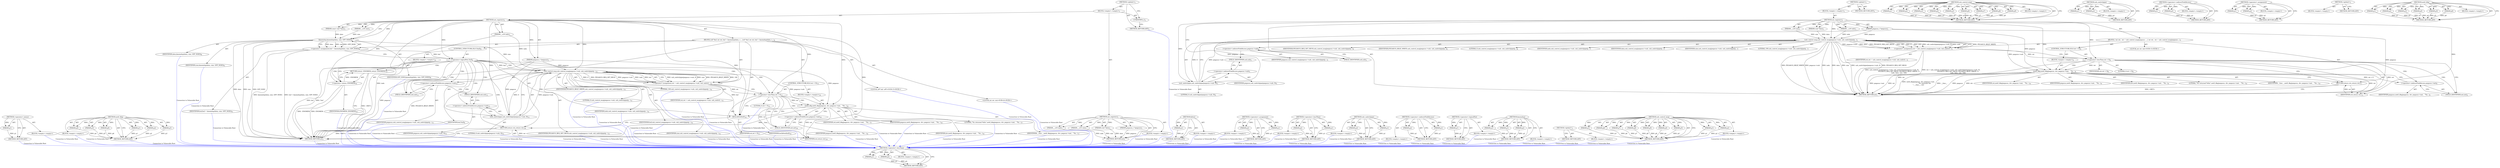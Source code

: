 digraph "usb_control_msg" {
vulnerable_101 [label=<(METHOD,&lt;operator&gt;.lessThan)>];
vulnerable_102 [label=<(PARAM,p1)>];
vulnerable_103 [label=<(PARAM,p2)>];
vulnerable_104 [label=<(BLOCK,&lt;empty&gt;,&lt;empty&gt;)>];
vulnerable_105 [label=<(METHOD_RETURN,ANY)>];
vulnerable_6 [label=<(METHOD,&lt;global&gt;)<SUB>1</SUB>>];
vulnerable_7 [label=<(BLOCK,&lt;empty&gt;,&lt;empty&gt;)<SUB>1</SUB>>];
vulnerable_8 [label=<(METHOD,set_registers)<SUB>1</SUB>>];
vulnerable_9 [label=<(PARAM,pegasus_t *pegasus)<SUB>1</SUB>>];
vulnerable_10 [label=<(PARAM,__u16 indx)<SUB>1</SUB>>];
vulnerable_11 [label=<(PARAM,__u16 size)<SUB>1</SUB>>];
vulnerable_12 [label=<(PARAM,void *data)<SUB>1</SUB>>];
vulnerable_13 [label=<(BLOCK,{
 	int ret;
 
 	ret = usb_control_msg(pegasus-...,{
 	int ret;
 
 	ret = usb_control_msg(pegasus-...)<SUB>2</SUB>>];
vulnerable_14 [label="<(LOCAL,int ret: int)<SUB>3</SUB>>"];
vulnerable_15 [label=<(&lt;operator&gt;.assignment,ret = usb_control_msg(pegasus-&gt;usb, usb_sndctrl...)<SUB>5</SUB>>];
vulnerable_16 [label=<(IDENTIFIER,ret,ret = usb_control_msg(pegasus-&gt;usb, usb_sndctrl...)<SUB>5</SUB>>];
vulnerable_17 [label=<(usb_control_msg,usb_control_msg(pegasus-&gt;usb, usb_sndctrlpipe(p...)<SUB>5</SUB>>];
vulnerable_18 [label=<(&lt;operator&gt;.indirectFieldAccess,pegasus-&gt;usb)<SUB>5</SUB>>];
vulnerable_19 [label=<(IDENTIFIER,pegasus,usb_control_msg(pegasus-&gt;usb, usb_sndctrlpipe(p...)<SUB>5</SUB>>];
vulnerable_20 [label=<(FIELD_IDENTIFIER,usb,usb)<SUB>5</SUB>>];
vulnerable_21 [label=<(usb_sndctrlpipe,usb_sndctrlpipe(pegasus-&gt;usb, 0))<SUB>5</SUB>>];
vulnerable_22 [label=<(&lt;operator&gt;.indirectFieldAccess,pegasus-&gt;usb)<SUB>5</SUB>>];
vulnerable_23 [label=<(IDENTIFIER,pegasus,usb_sndctrlpipe(pegasus-&gt;usb, 0))<SUB>5</SUB>>];
vulnerable_24 [label=<(FIELD_IDENTIFIER,usb,usb)<SUB>5</SUB>>];
vulnerable_25 [label=<(LITERAL,0,usb_sndctrlpipe(pegasus-&gt;usb, 0))<SUB>5</SUB>>];
vulnerable_26 [label=<(IDENTIFIER,PEGASUS_REQ_SET_REGS,usb_control_msg(pegasus-&gt;usb, usb_sndctrlpipe(p...)<SUB>6</SUB>>];
vulnerable_27 [label=<(IDENTIFIER,PEGASUS_REQT_WRITE,usb_control_msg(pegasus-&gt;usb, usb_sndctrlpipe(p...)<SUB>6</SUB>>];
vulnerable_28 [label=<(LITERAL,0,usb_control_msg(pegasus-&gt;usb, usb_sndctrlpipe(p...)<SUB>6</SUB>>];
vulnerable_29 [label=<(IDENTIFIER,indx,usb_control_msg(pegasus-&gt;usb, usb_sndctrlpipe(p...)<SUB>7</SUB>>];
vulnerable_30 [label=<(IDENTIFIER,data,usb_control_msg(pegasus-&gt;usb, usb_sndctrlpipe(p...)<SUB>7</SUB>>];
vulnerable_31 [label=<(IDENTIFIER,size,usb_control_msg(pegasus-&gt;usb, usb_sndctrlpipe(p...)<SUB>7</SUB>>];
vulnerable_32 [label=<(LITERAL,100,usb_control_msg(pegasus-&gt;usb, usb_sndctrlpipe(p...)<SUB>7</SUB>>];
vulnerable_33 [label=<(CONTROL_STRUCTURE,IF,if (ret &lt; 0))<SUB>8</SUB>>];
vulnerable_34 [label=<(&lt;operator&gt;.lessThan,ret &lt; 0)<SUB>8</SUB>>];
vulnerable_35 [label=<(IDENTIFIER,ret,ret &lt; 0)<SUB>8</SUB>>];
vulnerable_36 [label=<(LITERAL,0,ret &lt; 0)<SUB>8</SUB>>];
vulnerable_37 [label=<(BLOCK,&lt;empty&gt;,&lt;empty&gt;)<SUB>9</SUB>>];
vulnerable_38 [label=<(netif_dbg,netif_dbg(pegasus, drv, pegasus-&gt;net,
 			  &quot;%s...)<SUB>9</SUB>>];
vulnerable_39 [label=<(IDENTIFIER,pegasus,netif_dbg(pegasus, drv, pegasus-&gt;net,
 			  &quot;%s...)<SUB>9</SUB>>];
vulnerable_40 [label=<(IDENTIFIER,drv,netif_dbg(pegasus, drv, pegasus-&gt;net,
 			  &quot;%s...)<SUB>9</SUB>>];
vulnerable_41 [label=<(&lt;operator&gt;.indirectFieldAccess,pegasus-&gt;net)<SUB>9</SUB>>];
vulnerable_42 [label=<(IDENTIFIER,pegasus,netif_dbg(pegasus, drv, pegasus-&gt;net,
 			  &quot;%s...)<SUB>9</SUB>>];
vulnerable_43 [label=<(FIELD_IDENTIFIER,net,net)<SUB>9</SUB>>];
vulnerable_44 [label=<(LITERAL,&quot;%s returned %d\n&quot;,netif_dbg(pegasus, drv, pegasus-&gt;net,
 			  &quot;%s...)<SUB>10</SUB>>];
vulnerable_45 [label=<(IDENTIFIER,__func__,netif_dbg(pegasus, drv, pegasus-&gt;net,
 			  &quot;%s...)<SUB>10</SUB>>];
vulnerable_46 [label=<(IDENTIFIER,ret,netif_dbg(pegasus, drv, pegasus-&gt;net,
 			  &quot;%s...)<SUB>10</SUB>>];
vulnerable_47 [label=<(RETURN,return ret;,return ret;)<SUB>11</SUB>>];
vulnerable_48 [label=<(IDENTIFIER,ret,return ret;)<SUB>11</SUB>>];
vulnerable_49 [label=<(METHOD_RETURN,int)<SUB>1</SUB>>];
vulnerable_51 [label=<(METHOD_RETURN,ANY)<SUB>1</SUB>>];
vulnerable_79 [label=<(METHOD,usb_control_msg)>];
vulnerable_80 [label=<(PARAM,p1)>];
vulnerable_81 [label=<(PARAM,p2)>];
vulnerable_82 [label=<(PARAM,p3)>];
vulnerable_83 [label=<(PARAM,p4)>];
vulnerable_84 [label=<(PARAM,p5)>];
vulnerable_85 [label=<(PARAM,p6)>];
vulnerable_86 [label=<(PARAM,p7)>];
vulnerable_87 [label=<(PARAM,p8)>];
vulnerable_88 [label=<(PARAM,p9)>];
vulnerable_89 [label=<(BLOCK,&lt;empty&gt;,&lt;empty&gt;)>];
vulnerable_90 [label=<(METHOD_RETURN,ANY)>];
vulnerable_96 [label=<(METHOD,usb_sndctrlpipe)>];
vulnerable_97 [label=<(PARAM,p1)>];
vulnerable_98 [label=<(PARAM,p2)>];
vulnerable_99 [label=<(BLOCK,&lt;empty&gt;,&lt;empty&gt;)>];
vulnerable_100 [label=<(METHOD_RETURN,ANY)>];
vulnerable_91 [label=<(METHOD,&lt;operator&gt;.indirectFieldAccess)>];
vulnerable_92 [label=<(PARAM,p1)>];
vulnerable_93 [label=<(PARAM,p2)>];
vulnerable_94 [label=<(BLOCK,&lt;empty&gt;,&lt;empty&gt;)>];
vulnerable_95 [label=<(METHOD_RETURN,ANY)>];
vulnerable_74 [label=<(METHOD,&lt;operator&gt;.assignment)>];
vulnerable_75 [label=<(PARAM,p1)>];
vulnerable_76 [label=<(PARAM,p2)>];
vulnerable_77 [label=<(BLOCK,&lt;empty&gt;,&lt;empty&gt;)>];
vulnerable_78 [label=<(METHOD_RETURN,ANY)>];
vulnerable_68 [label=<(METHOD,&lt;global&gt;)<SUB>1</SUB>>];
vulnerable_69 [label=<(BLOCK,&lt;empty&gt;,&lt;empty&gt;)>];
vulnerable_70 [label=<(METHOD_RETURN,ANY)>];
vulnerable_106 [label=<(METHOD,netif_dbg)>];
vulnerable_107 [label=<(PARAM,p1)>];
vulnerable_108 [label=<(PARAM,p2)>];
vulnerable_109 [label=<(PARAM,p3)>];
vulnerable_110 [label=<(PARAM,p4)>];
vulnerable_111 [label=<(PARAM,p5)>];
vulnerable_112 [label=<(PARAM,p6)>];
vulnerable_113 [label=<(BLOCK,&lt;empty&gt;,&lt;empty&gt;)>];
vulnerable_114 [label=<(METHOD_RETURN,ANY)>];
fixed_116 [label=<(METHOD,&lt;operator&gt;.minus)>];
fixed_117 [label=<(PARAM,p1)>];
fixed_118 [label=<(BLOCK,&lt;empty&gt;,&lt;empty&gt;)>];
fixed_119 [label=<(METHOD_RETURN,ANY)>];
fixed_147 [label=<(METHOD,netif_dbg)>];
fixed_148 [label=<(PARAM,p1)>];
fixed_149 [label=<(PARAM,p2)>];
fixed_150 [label=<(PARAM,p3)>];
fixed_151 [label=<(PARAM,p4)>];
fixed_152 [label=<(PARAM,p5)>];
fixed_153 [label=<(PARAM,p6)>];
fixed_154 [label=<(BLOCK,&lt;empty&gt;,&lt;empty&gt;)>];
fixed_155 [label=<(METHOD_RETURN,ANY)>];
fixed_6 [label=<(METHOD,&lt;global&gt;)<SUB>1</SUB>>];
fixed_7 [label=<(BLOCK,&lt;empty&gt;,&lt;empty&gt;)<SUB>1</SUB>>];
fixed_8 [label=<(METHOD,set_registers)<SUB>1</SUB>>];
fixed_9 [label=<(PARAM,pegasus_t *pegasus)<SUB>1</SUB>>];
fixed_10 [label=<(PARAM,__u16 indx)<SUB>1</SUB>>];
fixed_11 [label=<(PARAM,__u16 size)<SUB>1</SUB>>];
fixed_12 [label=<(PARAM,void *data)<SUB>1</SUB>>];
fixed_13 [label=<(BLOCK,&lt;empty&gt;,&lt;empty&gt;)>];
fixed_14 [label=<(METHOD_RETURN,int)<SUB>1</SUB>>];
fixed_16 [label=<(UNKNOWN,),))<SUB>1</SUB>>];
fixed_17 [label=<(METHOD,set_registers)<SUB>2</SUB>>];
fixed_18 [label=<(PARAM,pegasus_t *pegasus)<SUB>2</SUB>>];
fixed_19 [label=<(PARAM,__u16 indx)<SUB>2</SUB>>];
fixed_20 [label=<(PARAM,__u16 size)<SUB>2</SUB>>];
fixed_21 [label=<(PARAM,const void *data)<SUB>3</SUB>>];
fixed_22 [label=<(BLOCK,{
	u8 *buf;
 	int ret;
 
	buf = kmemdup(data, s...,{
	u8 *buf;
 	int ret;
 
	buf = kmemdup(data, s...)<SUB>4</SUB>>];
fixed_23 [label="<(LOCAL,u8* buf: u8*)<SUB>5</SUB>>"];
fixed_24 [label="<(LOCAL,int ret: int)<SUB>6</SUB>>"];
fixed_25 [label=<(&lt;operator&gt;.assignment,buf = kmemdup(data, size, GFP_NOIO))<SUB>8</SUB>>];
fixed_26 [label=<(IDENTIFIER,buf,buf = kmemdup(data, size, GFP_NOIO))<SUB>8</SUB>>];
fixed_27 [label=<(kmemdup,kmemdup(data, size, GFP_NOIO))<SUB>8</SUB>>];
fixed_28 [label=<(IDENTIFIER,data,kmemdup(data, size, GFP_NOIO))<SUB>8</SUB>>];
fixed_29 [label=<(IDENTIFIER,size,kmemdup(data, size, GFP_NOIO))<SUB>8</SUB>>];
fixed_30 [label=<(IDENTIFIER,GFP_NOIO,kmemdup(data, size, GFP_NOIO))<SUB>8</SUB>>];
fixed_31 [label=<(CONTROL_STRUCTURE,IF,if (!buf))<SUB>9</SUB>>];
fixed_32 [label=<(&lt;operator&gt;.logicalNot,!buf)<SUB>9</SUB>>];
fixed_33 [label=<(IDENTIFIER,buf,!buf)<SUB>9</SUB>>];
fixed_34 [label=<(BLOCK,&lt;empty&gt;,&lt;empty&gt;)<SUB>10</SUB>>];
fixed_35 [label=<(RETURN,return -ENOMEM;,return -ENOMEM;)<SUB>10</SUB>>];
fixed_36 [label=<(&lt;operator&gt;.minus,-ENOMEM)<SUB>10</SUB>>];
fixed_37 [label=<(IDENTIFIER,ENOMEM,-ENOMEM)<SUB>10</SUB>>];
fixed_38 [label=<(&lt;operator&gt;.assignment,ret = usb_control_msg(pegasus-&gt;usb, usb_sndctrl...)<SUB>12</SUB>>];
fixed_39 [label=<(IDENTIFIER,ret,ret = usb_control_msg(pegasus-&gt;usb, usb_sndctrl...)<SUB>12</SUB>>];
fixed_40 [label=<(usb_control_msg,usb_control_msg(pegasus-&gt;usb, usb_sndctrlpipe(p...)<SUB>12</SUB>>];
fixed_41 [label=<(&lt;operator&gt;.indirectFieldAccess,pegasus-&gt;usb)<SUB>12</SUB>>];
fixed_42 [label=<(IDENTIFIER,pegasus,usb_control_msg(pegasus-&gt;usb, usb_sndctrlpipe(p...)<SUB>12</SUB>>];
fixed_43 [label=<(FIELD_IDENTIFIER,usb,usb)<SUB>12</SUB>>];
fixed_44 [label=<(usb_sndctrlpipe,usb_sndctrlpipe(pegasus-&gt;usb, 0))<SUB>12</SUB>>];
fixed_45 [label=<(&lt;operator&gt;.indirectFieldAccess,pegasus-&gt;usb)<SUB>12</SUB>>];
fixed_46 [label=<(IDENTIFIER,pegasus,usb_sndctrlpipe(pegasus-&gt;usb, 0))<SUB>12</SUB>>];
fixed_47 [label=<(FIELD_IDENTIFIER,usb,usb)<SUB>12</SUB>>];
fixed_48 [label=<(LITERAL,0,usb_sndctrlpipe(pegasus-&gt;usb, 0))<SUB>12</SUB>>];
fixed_49 [label=<(IDENTIFIER,PEGASUS_REQ_SET_REGS,usb_control_msg(pegasus-&gt;usb, usb_sndctrlpipe(p...)<SUB>13</SUB>>];
fixed_50 [label=<(IDENTIFIER,PEGASUS_REQT_WRITE,usb_control_msg(pegasus-&gt;usb, usb_sndctrlpipe(p...)<SUB>13</SUB>>];
fixed_51 [label=<(LITERAL,0,usb_control_msg(pegasus-&gt;usb, usb_sndctrlpipe(p...)<SUB>13</SUB>>];
fixed_52 [label=<(IDENTIFIER,indx,usb_control_msg(pegasus-&gt;usb, usb_sndctrlpipe(p...)<SUB>14</SUB>>];
fixed_53 [label=<(IDENTIFIER,buf,usb_control_msg(pegasus-&gt;usb, usb_sndctrlpipe(p...)<SUB>14</SUB>>];
fixed_54 [label=<(IDENTIFIER,size,usb_control_msg(pegasus-&gt;usb, usb_sndctrlpipe(p...)<SUB>14</SUB>>];
fixed_55 [label=<(LITERAL,100,usb_control_msg(pegasus-&gt;usb, usb_sndctrlpipe(p...)<SUB>14</SUB>>];
fixed_56 [label=<(CONTROL_STRUCTURE,IF,if (ret &lt; 0))<SUB>15</SUB>>];
fixed_57 [label=<(&lt;operator&gt;.lessThan,ret &lt; 0)<SUB>15</SUB>>];
fixed_58 [label=<(IDENTIFIER,ret,ret &lt; 0)<SUB>15</SUB>>];
fixed_59 [label=<(LITERAL,0,ret &lt; 0)<SUB>15</SUB>>];
fixed_60 [label=<(BLOCK,&lt;empty&gt;,&lt;empty&gt;)<SUB>16</SUB>>];
fixed_61 [label=<(netif_dbg,netif_dbg(pegasus, drv, pegasus-&gt;net,
 			  &quot;%s...)<SUB>16</SUB>>];
fixed_62 [label=<(IDENTIFIER,pegasus,netif_dbg(pegasus, drv, pegasus-&gt;net,
 			  &quot;%s...)<SUB>16</SUB>>];
fixed_63 [label=<(IDENTIFIER,drv,netif_dbg(pegasus, drv, pegasus-&gt;net,
 			  &quot;%s...)<SUB>16</SUB>>];
fixed_64 [label=<(&lt;operator&gt;.indirectFieldAccess,pegasus-&gt;net)<SUB>16</SUB>>];
fixed_65 [label=<(IDENTIFIER,pegasus,netif_dbg(pegasus, drv, pegasus-&gt;net,
 			  &quot;%s...)<SUB>16</SUB>>];
fixed_66 [label=<(FIELD_IDENTIFIER,net,net)<SUB>16</SUB>>];
fixed_67 [label=<(LITERAL,&quot;%s returned %d\n&quot;,netif_dbg(pegasus, drv, pegasus-&gt;net,
 			  &quot;%s...)<SUB>17</SUB>>];
fixed_68 [label=<(IDENTIFIER,__func__,netif_dbg(pegasus, drv, pegasus-&gt;net,
 			  &quot;%s...)<SUB>17</SUB>>];
fixed_69 [label=<(IDENTIFIER,ret,netif_dbg(pegasus, drv, pegasus-&gt;net,
 			  &quot;%s...)<SUB>17</SUB>>];
fixed_70 [label=<(kfree,kfree(buf))<SUB>18</SUB>>];
fixed_71 [label=<(IDENTIFIER,buf,kfree(buf))<SUB>18</SUB>>];
fixed_72 [label=<(RETURN,return ret;,return ret;)<SUB>19</SUB>>];
fixed_73 [label=<(IDENTIFIER,ret,return ret;)<SUB>19</SUB>>];
fixed_74 [label=<(METHOD_RETURN,int)<SUB>2</SUB>>];
fixed_76 [label=<(METHOD_RETURN,ANY)<SUB>1</SUB>>];
fixed_156 [label=<(METHOD,kfree)>];
fixed_157 [label=<(PARAM,p1)>];
fixed_158 [label=<(BLOCK,&lt;empty&gt;,&lt;empty&gt;)>];
fixed_159 [label=<(METHOD_RETURN,ANY)>];
fixed_101 [label=<(METHOD,&lt;operator&gt;.assignment)>];
fixed_102 [label=<(PARAM,p1)>];
fixed_103 [label=<(PARAM,p2)>];
fixed_104 [label=<(BLOCK,&lt;empty&gt;,&lt;empty&gt;)>];
fixed_105 [label=<(METHOD_RETURN,ANY)>];
fixed_142 [label=<(METHOD,&lt;operator&gt;.lessThan)>];
fixed_143 [label=<(PARAM,p1)>];
fixed_144 [label=<(PARAM,p2)>];
fixed_145 [label=<(BLOCK,&lt;empty&gt;,&lt;empty&gt;)>];
fixed_146 [label=<(METHOD_RETURN,ANY)>];
fixed_137 [label=<(METHOD,usb_sndctrlpipe)>];
fixed_138 [label=<(PARAM,p1)>];
fixed_139 [label=<(PARAM,p2)>];
fixed_140 [label=<(BLOCK,&lt;empty&gt;,&lt;empty&gt;)>];
fixed_141 [label=<(METHOD_RETURN,ANY)>];
fixed_132 [label=<(METHOD,&lt;operator&gt;.indirectFieldAccess)>];
fixed_133 [label=<(PARAM,p1)>];
fixed_134 [label=<(PARAM,p2)>];
fixed_135 [label=<(BLOCK,&lt;empty&gt;,&lt;empty&gt;)>];
fixed_136 [label=<(METHOD_RETURN,ANY)>];
fixed_112 [label=<(METHOD,&lt;operator&gt;.logicalNot)>];
fixed_113 [label=<(PARAM,p1)>];
fixed_114 [label=<(BLOCK,&lt;empty&gt;,&lt;empty&gt;)>];
fixed_115 [label=<(METHOD_RETURN,ANY)>];
fixed_106 [label=<(METHOD,kmemdup)>];
fixed_107 [label=<(PARAM,p1)>];
fixed_108 [label=<(PARAM,p2)>];
fixed_109 [label=<(PARAM,p3)>];
fixed_110 [label=<(BLOCK,&lt;empty&gt;,&lt;empty&gt;)>];
fixed_111 [label=<(METHOD_RETURN,ANY)>];
fixed_95 [label=<(METHOD,&lt;global&gt;)<SUB>1</SUB>>];
fixed_96 [label=<(BLOCK,&lt;empty&gt;,&lt;empty&gt;)>];
fixed_97 [label=<(METHOD_RETURN,ANY)>];
fixed_120 [label=<(METHOD,usb_control_msg)>];
fixed_121 [label=<(PARAM,p1)>];
fixed_122 [label=<(PARAM,p2)>];
fixed_123 [label=<(PARAM,p3)>];
fixed_124 [label=<(PARAM,p4)>];
fixed_125 [label=<(PARAM,p5)>];
fixed_126 [label=<(PARAM,p6)>];
fixed_127 [label=<(PARAM,p7)>];
fixed_128 [label=<(PARAM,p8)>];
fixed_129 [label=<(PARAM,p9)>];
fixed_130 [label=<(BLOCK,&lt;empty&gt;,&lt;empty&gt;)>];
fixed_131 [label=<(METHOD_RETURN,ANY)>];
vulnerable_101 -> vulnerable_102  [key=0, label="AST: "];
vulnerable_101 -> vulnerable_102  [key=1, label="DDG: "];
vulnerable_101 -> vulnerable_104  [key=0, label="AST: "];
vulnerable_101 -> vulnerable_103  [key=0, label="AST: "];
vulnerable_101 -> vulnerable_103  [key=1, label="DDG: "];
vulnerable_101 -> vulnerable_105  [key=0, label="AST: "];
vulnerable_101 -> vulnerable_105  [key=1, label="CFG: "];
vulnerable_102 -> vulnerable_105  [key=0, label="DDG: p1"];
vulnerable_103 -> vulnerable_105  [key=0, label="DDG: p2"];
vulnerable_6 -> vulnerable_7  [key=0, label="AST: "];
vulnerable_6 -> vulnerable_51  [key=0, label="AST: "];
vulnerable_6 -> vulnerable_51  [key=1, label="CFG: "];
vulnerable_7 -> vulnerable_8  [key=0, label="AST: "];
vulnerable_8 -> vulnerable_9  [key=0, label="AST: "];
vulnerable_8 -> vulnerable_9  [key=1, label="DDG: "];
vulnerable_8 -> vulnerable_10  [key=0, label="AST: "];
vulnerable_8 -> vulnerable_10  [key=1, label="DDG: "];
vulnerable_8 -> vulnerable_11  [key=0, label="AST: "];
vulnerable_8 -> vulnerable_11  [key=1, label="DDG: "];
vulnerable_8 -> vulnerable_12  [key=0, label="AST: "];
vulnerable_8 -> vulnerable_12  [key=1, label="DDG: "];
vulnerable_8 -> vulnerable_13  [key=0, label="AST: "];
vulnerable_8 -> vulnerable_49  [key=0, label="AST: "];
vulnerable_8 -> vulnerable_20  [key=0, label="CFG: "];
vulnerable_8 -> vulnerable_48  [key=0, label="DDG: "];
vulnerable_8 -> vulnerable_17  [key=0, label="DDG: "];
vulnerable_8 -> vulnerable_34  [key=0, label="DDG: "];
vulnerable_8 -> vulnerable_21  [key=0, label="DDG: "];
vulnerable_8 -> vulnerable_38  [key=0, label="DDG: "];
vulnerable_9 -> vulnerable_49  [key=0, label="DDG: pegasus"];
vulnerable_9 -> vulnerable_17  [key=0, label="DDG: pegasus"];
vulnerable_9 -> vulnerable_21  [key=0, label="DDG: pegasus"];
vulnerable_9 -> vulnerable_38  [key=0, label="DDG: pegasus"];
vulnerable_10 -> vulnerable_17  [key=0, label="DDG: indx"];
vulnerable_11 -> vulnerable_17  [key=0, label="DDG: size"];
vulnerable_12 -> vulnerable_17  [key=0, label="DDG: data"];
vulnerable_13 -> vulnerable_14  [key=0, label="AST: "];
vulnerable_13 -> vulnerable_15  [key=0, label="AST: "];
vulnerable_13 -> vulnerable_33  [key=0, label="AST: "];
vulnerable_13 -> vulnerable_47  [key=0, label="AST: "];
vulnerable_15 -> vulnerable_16  [key=0, label="AST: "];
vulnerable_15 -> vulnerable_17  [key=0, label="AST: "];
vulnerable_15 -> vulnerable_34  [key=0, label="CFG: "];
vulnerable_15 -> vulnerable_34  [key=1, label="DDG: ret"];
vulnerable_15 -> vulnerable_49  [key=0, label="DDG: usb_control_msg(pegasus-&gt;usb, usb_sndctrlpipe(pegasus-&gt;usb, 0),
 			      PEGASUS_REQ_SET_REGS, PEGASUS_REQT_WRITE, 0,
			      indx, data, size, 100)"];
vulnerable_15 -> vulnerable_49  [key=1, label="DDG: ret = usb_control_msg(pegasus-&gt;usb, usb_sndctrlpipe(pegasus-&gt;usb, 0),
 			      PEGASUS_REQ_SET_REGS, PEGASUS_REQT_WRITE, 0,
			      indx, data, size, 100)"];
vulnerable_17 -> vulnerable_18  [key=0, label="AST: "];
vulnerable_17 -> vulnerable_21  [key=0, label="AST: "];
vulnerable_17 -> vulnerable_26  [key=0, label="AST: "];
vulnerable_17 -> vulnerable_27  [key=0, label="AST: "];
vulnerable_17 -> vulnerable_28  [key=0, label="AST: "];
vulnerable_17 -> vulnerable_29  [key=0, label="AST: "];
vulnerable_17 -> vulnerable_30  [key=0, label="AST: "];
vulnerable_17 -> vulnerable_31  [key=0, label="AST: "];
vulnerable_17 -> vulnerable_32  [key=0, label="AST: "];
vulnerable_17 -> vulnerable_15  [key=0, label="CFG: "];
vulnerable_17 -> vulnerable_15  [key=1, label="DDG: PEGASUS_REQT_WRITE"];
vulnerable_17 -> vulnerable_15  [key=2, label="DDG: pegasus-&gt;usb"];
vulnerable_17 -> vulnerable_15  [key=3, label="DDG: data"];
vulnerable_17 -> vulnerable_15  [key=4, label="DDG: PEGASUS_REQ_SET_REGS"];
vulnerable_17 -> vulnerable_15  [key=5, label="DDG: 100"];
vulnerable_17 -> vulnerable_15  [key=6, label="DDG: 0"];
vulnerable_17 -> vulnerable_15  [key=7, label="DDG: size"];
vulnerable_17 -> vulnerable_15  [key=8, label="DDG: usb_sndctrlpipe(pegasus-&gt;usb, 0)"];
vulnerable_17 -> vulnerable_15  [key=9, label="DDG: indx"];
vulnerable_17 -> vulnerable_49  [key=0, label="DDG: pegasus-&gt;usb"];
vulnerable_17 -> vulnerable_49  [key=1, label="DDG: usb_sndctrlpipe(pegasus-&gt;usb, 0)"];
vulnerable_17 -> vulnerable_49  [key=2, label="DDG: PEGASUS_REQ_SET_REGS"];
vulnerable_17 -> vulnerable_49  [key=3, label="DDG: indx"];
vulnerable_17 -> vulnerable_49  [key=4, label="DDG: data"];
vulnerable_17 -> vulnerable_49  [key=5, label="DDG: size"];
vulnerable_17 -> vulnerable_49  [key=6, label="DDG: PEGASUS_REQT_WRITE"];
vulnerable_17 -> vulnerable_38  [key=0, label="DDG: pegasus-&gt;usb"];
vulnerable_18 -> vulnerable_19  [key=0, label="AST: "];
vulnerable_18 -> vulnerable_20  [key=0, label="AST: "];
vulnerable_18 -> vulnerable_24  [key=0, label="CFG: "];
vulnerable_20 -> vulnerable_18  [key=0, label="CFG: "];
vulnerable_21 -> vulnerable_22  [key=0, label="AST: "];
vulnerable_21 -> vulnerable_25  [key=0, label="AST: "];
vulnerable_21 -> vulnerable_17  [key=0, label="CFG: "];
vulnerable_21 -> vulnerable_17  [key=1, label="DDG: pegasus-&gt;usb"];
vulnerable_21 -> vulnerable_17  [key=2, label="DDG: 0"];
vulnerable_22 -> vulnerable_23  [key=0, label="AST: "];
vulnerable_22 -> vulnerable_24  [key=0, label="AST: "];
vulnerable_22 -> vulnerable_21  [key=0, label="CFG: "];
vulnerable_24 -> vulnerable_22  [key=0, label="CFG: "];
vulnerable_33 -> vulnerable_34  [key=0, label="AST: "];
vulnerable_33 -> vulnerable_37  [key=0, label="AST: "];
vulnerable_34 -> vulnerable_35  [key=0, label="AST: "];
vulnerable_34 -> vulnerable_36  [key=0, label="AST: "];
vulnerable_34 -> vulnerable_43  [key=0, label="CFG: "];
vulnerable_34 -> vulnerable_43  [key=1, label="CDG: "];
vulnerable_34 -> vulnerable_47  [key=0, label="CFG: "];
vulnerable_34 -> vulnerable_49  [key=0, label="DDG: ret"];
vulnerable_34 -> vulnerable_49  [key=1, label="DDG: ret &lt; 0"];
vulnerable_34 -> vulnerable_48  [key=0, label="DDG: ret"];
vulnerable_34 -> vulnerable_38  [key=0, label="DDG: ret"];
vulnerable_34 -> vulnerable_38  [key=1, label="CDG: "];
vulnerable_34 -> vulnerable_41  [key=0, label="CDG: "];
vulnerable_37 -> vulnerable_38  [key=0, label="AST: "];
vulnerable_38 -> vulnerable_39  [key=0, label="AST: "];
vulnerable_38 -> vulnerable_40  [key=0, label="AST: "];
vulnerable_38 -> vulnerable_41  [key=0, label="AST: "];
vulnerable_38 -> vulnerable_44  [key=0, label="AST: "];
vulnerable_38 -> vulnerable_45  [key=0, label="AST: "];
vulnerable_38 -> vulnerable_46  [key=0, label="AST: "];
vulnerable_38 -> vulnerable_47  [key=0, label="CFG: "];
vulnerable_38 -> vulnerable_49  [key=0, label="DDG: pegasus"];
vulnerable_38 -> vulnerable_49  [key=1, label="DDG: drv"];
vulnerable_38 -> vulnerable_49  [key=2, label="DDG: pegasus-&gt;net"];
vulnerable_38 -> vulnerable_49  [key=3, label="DDG: ret"];
vulnerable_38 -> vulnerable_49  [key=4, label="DDG: netif_dbg(pegasus, drv, pegasus-&gt;net,
 			  &quot;%s returned %d\n&quot;, __func__, ret)"];
vulnerable_38 -> vulnerable_49  [key=5, label="DDG: __func__"];
vulnerable_38 -> vulnerable_48  [key=0, label="DDG: ret"];
vulnerable_41 -> vulnerable_42  [key=0, label="AST: "];
vulnerable_41 -> vulnerable_43  [key=0, label="AST: "];
vulnerable_41 -> vulnerable_38  [key=0, label="CFG: "];
vulnerable_43 -> vulnerable_41  [key=0, label="CFG: "];
vulnerable_47 -> vulnerable_48  [key=0, label="AST: "];
vulnerable_47 -> vulnerable_49  [key=0, label="CFG: "];
vulnerable_47 -> vulnerable_49  [key=1, label="DDG: &lt;RET&gt;"];
vulnerable_48 -> vulnerable_47  [key=0, label="DDG: ret"];
vulnerable_79 -> vulnerable_80  [key=0, label="AST: "];
vulnerable_79 -> vulnerable_80  [key=1, label="DDG: "];
vulnerable_79 -> vulnerable_89  [key=0, label="AST: "];
vulnerable_79 -> vulnerable_81  [key=0, label="AST: "];
vulnerable_79 -> vulnerable_81  [key=1, label="DDG: "];
vulnerable_79 -> vulnerable_90  [key=0, label="AST: "];
vulnerable_79 -> vulnerable_90  [key=1, label="CFG: "];
vulnerable_79 -> vulnerable_82  [key=0, label="AST: "];
vulnerable_79 -> vulnerable_82  [key=1, label="DDG: "];
vulnerable_79 -> vulnerable_83  [key=0, label="AST: "];
vulnerable_79 -> vulnerable_83  [key=1, label="DDG: "];
vulnerable_79 -> vulnerable_84  [key=0, label="AST: "];
vulnerable_79 -> vulnerable_84  [key=1, label="DDG: "];
vulnerable_79 -> vulnerable_85  [key=0, label="AST: "];
vulnerable_79 -> vulnerable_85  [key=1, label="DDG: "];
vulnerable_79 -> vulnerable_86  [key=0, label="AST: "];
vulnerable_79 -> vulnerable_86  [key=1, label="DDG: "];
vulnerable_79 -> vulnerable_87  [key=0, label="AST: "];
vulnerable_79 -> vulnerable_87  [key=1, label="DDG: "];
vulnerable_79 -> vulnerable_88  [key=0, label="AST: "];
vulnerable_79 -> vulnerable_88  [key=1, label="DDG: "];
vulnerable_80 -> vulnerable_90  [key=0, label="DDG: p1"];
vulnerable_81 -> vulnerable_90  [key=0, label="DDG: p2"];
vulnerable_82 -> vulnerable_90  [key=0, label="DDG: p3"];
vulnerable_83 -> vulnerable_90  [key=0, label="DDG: p4"];
vulnerable_84 -> vulnerable_90  [key=0, label="DDG: p5"];
vulnerable_85 -> vulnerable_90  [key=0, label="DDG: p6"];
vulnerable_86 -> vulnerable_90  [key=0, label="DDG: p7"];
vulnerable_87 -> vulnerable_90  [key=0, label="DDG: p8"];
vulnerable_88 -> vulnerable_90  [key=0, label="DDG: p9"];
vulnerable_96 -> vulnerable_97  [key=0, label="AST: "];
vulnerable_96 -> vulnerable_97  [key=1, label="DDG: "];
vulnerable_96 -> vulnerable_99  [key=0, label="AST: "];
vulnerable_96 -> vulnerable_98  [key=0, label="AST: "];
vulnerable_96 -> vulnerable_98  [key=1, label="DDG: "];
vulnerable_96 -> vulnerable_100  [key=0, label="AST: "];
vulnerable_96 -> vulnerable_100  [key=1, label="CFG: "];
vulnerable_97 -> vulnerable_100  [key=0, label="DDG: p1"];
vulnerable_98 -> vulnerable_100  [key=0, label="DDG: p2"];
vulnerable_91 -> vulnerable_92  [key=0, label="AST: "];
vulnerable_91 -> vulnerable_92  [key=1, label="DDG: "];
vulnerable_91 -> vulnerable_94  [key=0, label="AST: "];
vulnerable_91 -> vulnerable_93  [key=0, label="AST: "];
vulnerable_91 -> vulnerable_93  [key=1, label="DDG: "];
vulnerable_91 -> vulnerable_95  [key=0, label="AST: "];
vulnerable_91 -> vulnerable_95  [key=1, label="CFG: "];
vulnerable_92 -> vulnerable_95  [key=0, label="DDG: p1"];
vulnerable_93 -> vulnerable_95  [key=0, label="DDG: p2"];
vulnerable_74 -> vulnerable_75  [key=0, label="AST: "];
vulnerable_74 -> vulnerable_75  [key=1, label="DDG: "];
vulnerable_74 -> vulnerable_77  [key=0, label="AST: "];
vulnerable_74 -> vulnerable_76  [key=0, label="AST: "];
vulnerable_74 -> vulnerable_76  [key=1, label="DDG: "];
vulnerable_74 -> vulnerable_78  [key=0, label="AST: "];
vulnerable_74 -> vulnerable_78  [key=1, label="CFG: "];
vulnerable_75 -> vulnerable_78  [key=0, label="DDG: p1"];
vulnerable_76 -> vulnerable_78  [key=0, label="DDG: p2"];
vulnerable_68 -> vulnerable_69  [key=0, label="AST: "];
vulnerable_68 -> vulnerable_70  [key=0, label="AST: "];
vulnerable_68 -> vulnerable_70  [key=1, label="CFG: "];
vulnerable_106 -> vulnerable_107  [key=0, label="AST: "];
vulnerable_106 -> vulnerable_107  [key=1, label="DDG: "];
vulnerable_106 -> vulnerable_113  [key=0, label="AST: "];
vulnerable_106 -> vulnerable_108  [key=0, label="AST: "];
vulnerable_106 -> vulnerable_108  [key=1, label="DDG: "];
vulnerable_106 -> vulnerable_114  [key=0, label="AST: "];
vulnerable_106 -> vulnerable_114  [key=1, label="CFG: "];
vulnerable_106 -> vulnerable_109  [key=0, label="AST: "];
vulnerable_106 -> vulnerable_109  [key=1, label="DDG: "];
vulnerable_106 -> vulnerable_110  [key=0, label="AST: "];
vulnerable_106 -> vulnerable_110  [key=1, label="DDG: "];
vulnerable_106 -> vulnerable_111  [key=0, label="AST: "];
vulnerable_106 -> vulnerable_111  [key=1, label="DDG: "];
vulnerable_106 -> vulnerable_112  [key=0, label="AST: "];
vulnerable_106 -> vulnerable_112  [key=1, label="DDG: "];
vulnerable_107 -> vulnerable_114  [key=0, label="DDG: p1"];
vulnerable_108 -> vulnerable_114  [key=0, label="DDG: p2"];
vulnerable_109 -> vulnerable_114  [key=0, label="DDG: p3"];
vulnerable_110 -> vulnerable_114  [key=0, label="DDG: p4"];
vulnerable_111 -> vulnerable_114  [key=0, label="DDG: p5"];
vulnerable_112 -> vulnerable_114  [key=0, label="DDG: p6"];
fixed_116 -> fixed_117  [key=0, label="AST: "];
fixed_116 -> fixed_117  [key=1, label="DDG: "];
fixed_116 -> fixed_118  [key=0, label="AST: "];
fixed_116 -> fixed_119  [key=0, label="AST: "];
fixed_116 -> fixed_119  [key=1, label="CFG: "];
fixed_117 -> fixed_119  [key=0, label="DDG: p1"];
fixed_118 -> vulnerable_101  [color=blue, key=0, label="Connection to Vulnerable Root", penwidth="2.0", style=dashed];
fixed_119 -> vulnerable_101  [color=blue, key=0, label="Connection to Vulnerable Root", penwidth="2.0", style=dashed];
fixed_147 -> fixed_148  [key=0, label="AST: "];
fixed_147 -> fixed_148  [key=1, label="DDG: "];
fixed_147 -> fixed_154  [key=0, label="AST: "];
fixed_147 -> fixed_149  [key=0, label="AST: "];
fixed_147 -> fixed_149  [key=1, label="DDG: "];
fixed_147 -> fixed_155  [key=0, label="AST: "];
fixed_147 -> fixed_155  [key=1, label="CFG: "];
fixed_147 -> fixed_150  [key=0, label="AST: "];
fixed_147 -> fixed_150  [key=1, label="DDG: "];
fixed_147 -> fixed_151  [key=0, label="AST: "];
fixed_147 -> fixed_151  [key=1, label="DDG: "];
fixed_147 -> fixed_152  [key=0, label="AST: "];
fixed_147 -> fixed_152  [key=1, label="DDG: "];
fixed_147 -> fixed_153  [key=0, label="AST: "];
fixed_147 -> fixed_153  [key=1, label="DDG: "];
fixed_148 -> fixed_155  [key=0, label="DDG: p1"];
fixed_149 -> fixed_155  [key=0, label="DDG: p2"];
fixed_150 -> fixed_155  [key=0, label="DDG: p3"];
fixed_151 -> fixed_155  [key=0, label="DDG: p4"];
fixed_152 -> fixed_155  [key=0, label="DDG: p5"];
fixed_153 -> fixed_155  [key=0, label="DDG: p6"];
fixed_154 -> vulnerable_101  [color=blue, key=0, label="Connection to Vulnerable Root", penwidth="2.0", style=dashed];
fixed_155 -> vulnerable_101  [color=blue, key=0, label="Connection to Vulnerable Root", penwidth="2.0", style=dashed];
fixed_6 -> fixed_7  [key=0, label="AST: "];
fixed_6 -> fixed_76  [key=0, label="AST: "];
fixed_6 -> fixed_16  [key=0, label="CFG: "];
fixed_7 -> fixed_8  [key=0, label="AST: "];
fixed_7 -> fixed_16  [key=0, label="AST: "];
fixed_7 -> fixed_17  [key=0, label="AST: "];
fixed_8 -> fixed_9  [key=0, label="AST: "];
fixed_8 -> fixed_9  [key=1, label="DDG: "];
fixed_8 -> fixed_10  [key=0, label="AST: "];
fixed_8 -> fixed_10  [key=1, label="DDG: "];
fixed_8 -> fixed_11  [key=0, label="AST: "];
fixed_8 -> fixed_11  [key=1, label="DDG: "];
fixed_8 -> fixed_12  [key=0, label="AST: "];
fixed_8 -> fixed_12  [key=1, label="DDG: "];
fixed_8 -> fixed_13  [key=0, label="AST: "];
fixed_8 -> fixed_14  [key=0, label="AST: "];
fixed_8 -> fixed_14  [key=1, label="CFG: "];
fixed_9 -> fixed_14  [key=0, label="DDG: pegasus"];
fixed_10 -> fixed_14  [key=0, label="DDG: indx"];
fixed_11 -> fixed_14  [key=0, label="DDG: size"];
fixed_12 -> fixed_14  [key=0, label="DDG: data"];
fixed_13 -> vulnerable_101  [color=blue, key=0, label="Connection to Vulnerable Root", penwidth="2.0", style=dashed];
fixed_14 -> vulnerable_101  [color=blue, key=0, label="Connection to Vulnerable Root", penwidth="2.0", style=dashed];
fixed_16 -> fixed_76  [key=0, label="CFG: "];
fixed_17 -> fixed_18  [key=0, label="AST: "];
fixed_17 -> fixed_18  [key=1, label="DDG: "];
fixed_17 -> fixed_19  [key=0, label="AST: "];
fixed_17 -> fixed_19  [key=1, label="DDG: "];
fixed_17 -> fixed_20  [key=0, label="AST: "];
fixed_17 -> fixed_20  [key=1, label="DDG: "];
fixed_17 -> fixed_21  [key=0, label="AST: "];
fixed_17 -> fixed_21  [key=1, label="DDG: "];
fixed_17 -> fixed_22  [key=0, label="AST: "];
fixed_17 -> fixed_74  [key=0, label="AST: "];
fixed_17 -> fixed_27  [key=0, label="CFG: "];
fixed_17 -> fixed_27  [key=1, label="DDG: "];
fixed_17 -> fixed_70  [key=0, label="DDG: "];
fixed_17 -> fixed_73  [key=0, label="DDG: "];
fixed_17 -> fixed_32  [key=0, label="DDG: "];
fixed_17 -> fixed_40  [key=0, label="DDG: "];
fixed_17 -> fixed_57  [key=0, label="DDG: "];
fixed_17 -> fixed_44  [key=0, label="DDG: "];
fixed_17 -> fixed_61  [key=0, label="DDG: "];
fixed_17 -> fixed_36  [key=0, label="DDG: "];
fixed_18 -> fixed_74  [key=0, label="DDG: pegasus"];
fixed_18 -> fixed_40  [key=0, label="DDG: pegasus"];
fixed_18 -> fixed_44  [key=0, label="DDG: pegasus"];
fixed_18 -> fixed_61  [key=0, label="DDG: pegasus"];
fixed_19 -> fixed_74  [key=0, label="DDG: indx"];
fixed_19 -> fixed_40  [key=0, label="DDG: indx"];
fixed_20 -> fixed_27  [key=0, label="DDG: size"];
fixed_21 -> fixed_27  [key=0, label="DDG: data"];
fixed_22 -> fixed_23  [key=0, label="AST: "];
fixed_22 -> fixed_24  [key=0, label="AST: "];
fixed_22 -> fixed_25  [key=0, label="AST: "];
fixed_22 -> fixed_31  [key=0, label="AST: "];
fixed_22 -> fixed_38  [key=0, label="AST: "];
fixed_22 -> fixed_56  [key=0, label="AST: "];
fixed_22 -> fixed_70  [key=0, label="AST: "];
fixed_22 -> fixed_72  [key=0, label="AST: "];
fixed_23 -> vulnerable_101  [color=blue, key=0, label="Connection to Vulnerable Root", penwidth="2.0", style=dashed];
fixed_24 -> vulnerable_101  [color=blue, key=0, label="Connection to Vulnerable Root", penwidth="2.0", style=dashed];
fixed_25 -> fixed_26  [key=0, label="AST: "];
fixed_25 -> fixed_27  [key=0, label="AST: "];
fixed_25 -> fixed_32  [key=0, label="CFG: "];
fixed_25 -> fixed_32  [key=1, label="DDG: buf"];
fixed_25 -> fixed_74  [key=0, label="DDG: kmemdup(data, size, GFP_NOIO)"];
fixed_25 -> fixed_74  [key=1, label="DDG: buf = kmemdup(data, size, GFP_NOIO)"];
fixed_26 -> vulnerable_101  [color=blue, key=0, label="Connection to Vulnerable Root", penwidth="2.0", style=dashed];
fixed_27 -> fixed_28  [key=0, label="AST: "];
fixed_27 -> fixed_29  [key=0, label="AST: "];
fixed_27 -> fixed_30  [key=0, label="AST: "];
fixed_27 -> fixed_25  [key=0, label="CFG: "];
fixed_27 -> fixed_25  [key=1, label="DDG: data"];
fixed_27 -> fixed_25  [key=2, label="DDG: size"];
fixed_27 -> fixed_25  [key=3, label="DDG: GFP_NOIO"];
fixed_27 -> fixed_74  [key=0, label="DDG: data"];
fixed_27 -> fixed_74  [key=1, label="DDG: size"];
fixed_27 -> fixed_74  [key=2, label="DDG: GFP_NOIO"];
fixed_27 -> fixed_40  [key=0, label="DDG: size"];
fixed_28 -> vulnerable_101  [color=blue, key=0, label="Connection to Vulnerable Root", penwidth="2.0", style=dashed];
fixed_29 -> vulnerable_101  [color=blue, key=0, label="Connection to Vulnerable Root", penwidth="2.0", style=dashed];
fixed_30 -> vulnerable_101  [color=blue, key=0, label="Connection to Vulnerable Root", penwidth="2.0", style=dashed];
fixed_31 -> fixed_32  [key=0, label="AST: "];
fixed_31 -> fixed_34  [key=0, label="AST: "];
fixed_32 -> fixed_33  [key=0, label="AST: "];
fixed_32 -> fixed_36  [key=0, label="CFG: "];
fixed_32 -> fixed_36  [key=1, label="CDG: "];
fixed_32 -> fixed_43  [key=0, label="CFG: "];
fixed_32 -> fixed_43  [key=1, label="CDG: "];
fixed_32 -> fixed_74  [key=0, label="DDG: buf"];
fixed_32 -> fixed_74  [key=1, label="DDG: !buf"];
fixed_32 -> fixed_40  [key=0, label="DDG: buf"];
fixed_32 -> fixed_40  [key=1, label="CDG: "];
fixed_32 -> fixed_47  [key=0, label="CDG: "];
fixed_32 -> fixed_57  [key=0, label="CDG: "];
fixed_32 -> fixed_38  [key=0, label="CDG: "];
fixed_32 -> fixed_72  [key=0, label="CDG: "];
fixed_32 -> fixed_41  [key=0, label="CDG: "];
fixed_32 -> fixed_70  [key=0, label="CDG: "];
fixed_32 -> fixed_45  [key=0, label="CDG: "];
fixed_32 -> fixed_44  [key=0, label="CDG: "];
fixed_32 -> fixed_35  [key=0, label="CDG: "];
fixed_33 -> vulnerable_101  [color=blue, key=0, label="Connection to Vulnerable Root", penwidth="2.0", style=dashed];
fixed_34 -> fixed_35  [key=0, label="AST: "];
fixed_35 -> fixed_36  [key=0, label="AST: "];
fixed_35 -> fixed_74  [key=0, label="CFG: "];
fixed_35 -> fixed_74  [key=1, label="DDG: &lt;RET&gt;"];
fixed_36 -> fixed_37  [key=0, label="AST: "];
fixed_36 -> fixed_35  [key=0, label="CFG: "];
fixed_36 -> fixed_35  [key=1, label="DDG: -ENOMEM"];
fixed_36 -> fixed_74  [key=0, label="DDG: ENOMEM"];
fixed_36 -> fixed_74  [key=1, label="DDG: -ENOMEM"];
fixed_37 -> vulnerable_101  [color=blue, key=0, label="Connection to Vulnerable Root", penwidth="2.0", style=dashed];
fixed_38 -> fixed_39  [key=0, label="AST: "];
fixed_38 -> fixed_40  [key=0, label="AST: "];
fixed_38 -> fixed_57  [key=0, label="CFG: "];
fixed_38 -> fixed_57  [key=1, label="DDG: ret"];
fixed_39 -> vulnerable_101  [color=blue, key=0, label="Connection to Vulnerable Root", penwidth="2.0", style=dashed];
fixed_40 -> fixed_41  [key=0, label="AST: "];
fixed_40 -> fixed_44  [key=0, label="AST: "];
fixed_40 -> fixed_49  [key=0, label="AST: "];
fixed_40 -> fixed_50  [key=0, label="AST: "];
fixed_40 -> fixed_51  [key=0, label="AST: "];
fixed_40 -> fixed_52  [key=0, label="AST: "];
fixed_40 -> fixed_53  [key=0, label="AST: "];
fixed_40 -> fixed_54  [key=0, label="AST: "];
fixed_40 -> fixed_55  [key=0, label="AST: "];
fixed_40 -> fixed_38  [key=0, label="CFG: "];
fixed_40 -> fixed_38  [key=1, label="DDG: usb_sndctrlpipe(pegasus-&gt;usb, 0)"];
fixed_40 -> fixed_38  [key=2, label="DDG: size"];
fixed_40 -> fixed_38  [key=3, label="DDG: PEGASUS_REQT_WRITE"];
fixed_40 -> fixed_38  [key=4, label="DDG: 100"];
fixed_40 -> fixed_38  [key=5, label="DDG: 0"];
fixed_40 -> fixed_38  [key=6, label="DDG: PEGASUS_REQ_SET_REGS"];
fixed_40 -> fixed_38  [key=7, label="DDG: pegasus-&gt;usb"];
fixed_40 -> fixed_38  [key=8, label="DDG: indx"];
fixed_40 -> fixed_38  [key=9, label="DDG: buf"];
fixed_40 -> fixed_74  [key=0, label="DDG: PEGASUS_REQT_WRITE"];
fixed_40 -> fixed_70  [key=0, label="DDG: buf"];
fixed_40 -> fixed_61  [key=0, label="DDG: pegasus-&gt;usb"];
fixed_41 -> fixed_42  [key=0, label="AST: "];
fixed_41 -> fixed_43  [key=0, label="AST: "];
fixed_41 -> fixed_47  [key=0, label="CFG: "];
fixed_42 -> vulnerable_101  [color=blue, key=0, label="Connection to Vulnerable Root", penwidth="2.0", style=dashed];
fixed_43 -> fixed_41  [key=0, label="CFG: "];
fixed_44 -> fixed_45  [key=0, label="AST: "];
fixed_44 -> fixed_48  [key=0, label="AST: "];
fixed_44 -> fixed_40  [key=0, label="CFG: "];
fixed_44 -> fixed_40  [key=1, label="DDG: pegasus-&gt;usb"];
fixed_44 -> fixed_40  [key=2, label="DDG: 0"];
fixed_45 -> fixed_46  [key=0, label="AST: "];
fixed_45 -> fixed_47  [key=0, label="AST: "];
fixed_45 -> fixed_44  [key=0, label="CFG: "];
fixed_46 -> vulnerable_101  [color=blue, key=0, label="Connection to Vulnerable Root", penwidth="2.0", style=dashed];
fixed_47 -> fixed_45  [key=0, label="CFG: "];
fixed_48 -> vulnerable_101  [color=blue, key=0, label="Connection to Vulnerable Root", penwidth="2.0", style=dashed];
fixed_49 -> vulnerable_101  [color=blue, key=0, label="Connection to Vulnerable Root", penwidth="2.0", style=dashed];
fixed_50 -> vulnerable_101  [color=blue, key=0, label="Connection to Vulnerable Root", penwidth="2.0", style=dashed];
fixed_51 -> vulnerable_101  [color=blue, key=0, label="Connection to Vulnerable Root", penwidth="2.0", style=dashed];
fixed_52 -> vulnerable_101  [color=blue, key=0, label="Connection to Vulnerable Root", penwidth="2.0", style=dashed];
fixed_53 -> vulnerable_101  [color=blue, key=0, label="Connection to Vulnerable Root", penwidth="2.0", style=dashed];
fixed_54 -> vulnerable_101  [color=blue, key=0, label="Connection to Vulnerable Root", penwidth="2.0", style=dashed];
fixed_55 -> vulnerable_101  [color=blue, key=0, label="Connection to Vulnerable Root", penwidth="2.0", style=dashed];
fixed_56 -> fixed_57  [key=0, label="AST: "];
fixed_56 -> fixed_60  [key=0, label="AST: "];
fixed_57 -> fixed_58  [key=0, label="AST: "];
fixed_57 -> fixed_59  [key=0, label="AST: "];
fixed_57 -> fixed_66  [key=0, label="CFG: "];
fixed_57 -> fixed_66  [key=1, label="CDG: "];
fixed_57 -> fixed_70  [key=0, label="CFG: "];
fixed_57 -> fixed_73  [key=0, label="DDG: ret"];
fixed_57 -> fixed_61  [key=0, label="DDG: ret"];
fixed_57 -> fixed_61  [key=1, label="CDG: "];
fixed_57 -> fixed_64  [key=0, label="CDG: "];
fixed_58 -> vulnerable_101  [color=blue, key=0, label="Connection to Vulnerable Root", penwidth="2.0", style=dashed];
fixed_59 -> vulnerable_101  [color=blue, key=0, label="Connection to Vulnerable Root", penwidth="2.0", style=dashed];
fixed_60 -> fixed_61  [key=0, label="AST: "];
fixed_61 -> fixed_62  [key=0, label="AST: "];
fixed_61 -> fixed_63  [key=0, label="AST: "];
fixed_61 -> fixed_64  [key=0, label="AST: "];
fixed_61 -> fixed_67  [key=0, label="AST: "];
fixed_61 -> fixed_68  [key=0, label="AST: "];
fixed_61 -> fixed_69  [key=0, label="AST: "];
fixed_61 -> fixed_70  [key=0, label="CFG: "];
fixed_61 -> fixed_74  [key=0, label="DDG: __func__"];
fixed_61 -> fixed_73  [key=0, label="DDG: ret"];
fixed_62 -> vulnerable_101  [color=blue, key=0, label="Connection to Vulnerable Root", penwidth="2.0", style=dashed];
fixed_63 -> vulnerable_101  [color=blue, key=0, label="Connection to Vulnerable Root", penwidth="2.0", style=dashed];
fixed_64 -> fixed_65  [key=0, label="AST: "];
fixed_64 -> fixed_66  [key=0, label="AST: "];
fixed_64 -> fixed_61  [key=0, label="CFG: "];
fixed_65 -> vulnerable_101  [color=blue, key=0, label="Connection to Vulnerable Root", penwidth="2.0", style=dashed];
fixed_66 -> fixed_64  [key=0, label="CFG: "];
fixed_67 -> vulnerable_101  [color=blue, key=0, label="Connection to Vulnerable Root", penwidth="2.0", style=dashed];
fixed_68 -> vulnerable_101  [color=blue, key=0, label="Connection to Vulnerable Root", penwidth="2.0", style=dashed];
fixed_69 -> vulnerable_101  [color=blue, key=0, label="Connection to Vulnerable Root", penwidth="2.0", style=dashed];
fixed_70 -> fixed_71  [key=0, label="AST: "];
fixed_70 -> fixed_72  [key=0, label="CFG: "];
fixed_71 -> vulnerable_101  [color=blue, key=0, label="Connection to Vulnerable Root", penwidth="2.0", style=dashed];
fixed_72 -> fixed_73  [key=0, label="AST: "];
fixed_72 -> fixed_74  [key=0, label="CFG: "];
fixed_72 -> fixed_74  [key=1, label="DDG: &lt;RET&gt;"];
fixed_73 -> fixed_72  [key=0, label="DDG: ret"];
fixed_74 -> vulnerable_101  [color=blue, key=0, label="Connection to Vulnerable Root", penwidth="2.0", style=dashed];
fixed_76 -> vulnerable_101  [color=blue, key=0, label="Connection to Vulnerable Root", penwidth="2.0", style=dashed];
fixed_156 -> fixed_157  [key=0, label="AST: "];
fixed_156 -> fixed_157  [key=1, label="DDG: "];
fixed_156 -> fixed_158  [key=0, label="AST: "];
fixed_156 -> fixed_159  [key=0, label="AST: "];
fixed_156 -> fixed_159  [key=1, label="CFG: "];
fixed_157 -> fixed_159  [key=0, label="DDG: p1"];
fixed_158 -> vulnerable_101  [color=blue, key=0, label="Connection to Vulnerable Root", penwidth="2.0", style=dashed];
fixed_159 -> vulnerable_101  [color=blue, key=0, label="Connection to Vulnerable Root", penwidth="2.0", style=dashed];
fixed_101 -> fixed_102  [key=0, label="AST: "];
fixed_101 -> fixed_102  [key=1, label="DDG: "];
fixed_101 -> fixed_104  [key=0, label="AST: "];
fixed_101 -> fixed_103  [key=0, label="AST: "];
fixed_101 -> fixed_103  [key=1, label="DDG: "];
fixed_101 -> fixed_105  [key=0, label="AST: "];
fixed_101 -> fixed_105  [key=1, label="CFG: "];
fixed_102 -> fixed_105  [key=0, label="DDG: p1"];
fixed_103 -> fixed_105  [key=0, label="DDG: p2"];
fixed_104 -> vulnerable_101  [color=blue, key=0, label="Connection to Vulnerable Root", penwidth="2.0", style=dashed];
fixed_105 -> vulnerable_101  [color=blue, key=0, label="Connection to Vulnerable Root", penwidth="2.0", style=dashed];
fixed_142 -> fixed_143  [key=0, label="AST: "];
fixed_142 -> fixed_143  [key=1, label="DDG: "];
fixed_142 -> fixed_145  [key=0, label="AST: "];
fixed_142 -> fixed_144  [key=0, label="AST: "];
fixed_142 -> fixed_144  [key=1, label="DDG: "];
fixed_142 -> fixed_146  [key=0, label="AST: "];
fixed_142 -> fixed_146  [key=1, label="CFG: "];
fixed_143 -> fixed_146  [key=0, label="DDG: p1"];
fixed_144 -> fixed_146  [key=0, label="DDG: p2"];
fixed_145 -> vulnerable_101  [color=blue, key=0, label="Connection to Vulnerable Root", penwidth="2.0", style=dashed];
fixed_146 -> vulnerable_101  [color=blue, key=0, label="Connection to Vulnerable Root", penwidth="2.0", style=dashed];
fixed_137 -> fixed_138  [key=0, label="AST: "];
fixed_137 -> fixed_138  [key=1, label="DDG: "];
fixed_137 -> fixed_140  [key=0, label="AST: "];
fixed_137 -> fixed_139  [key=0, label="AST: "];
fixed_137 -> fixed_139  [key=1, label="DDG: "];
fixed_137 -> fixed_141  [key=0, label="AST: "];
fixed_137 -> fixed_141  [key=1, label="CFG: "];
fixed_138 -> fixed_141  [key=0, label="DDG: p1"];
fixed_139 -> fixed_141  [key=0, label="DDG: p2"];
fixed_140 -> vulnerable_101  [color=blue, key=0, label="Connection to Vulnerable Root", penwidth="2.0", style=dashed];
fixed_141 -> vulnerable_101  [color=blue, key=0, label="Connection to Vulnerable Root", penwidth="2.0", style=dashed];
fixed_132 -> fixed_133  [key=0, label="AST: "];
fixed_132 -> fixed_133  [key=1, label="DDG: "];
fixed_132 -> fixed_135  [key=0, label="AST: "];
fixed_132 -> fixed_134  [key=0, label="AST: "];
fixed_132 -> fixed_134  [key=1, label="DDG: "];
fixed_132 -> fixed_136  [key=0, label="AST: "];
fixed_132 -> fixed_136  [key=1, label="CFG: "];
fixed_133 -> fixed_136  [key=0, label="DDG: p1"];
fixed_134 -> fixed_136  [key=0, label="DDG: p2"];
fixed_135 -> vulnerable_101  [color=blue, key=0, label="Connection to Vulnerable Root", penwidth="2.0", style=dashed];
fixed_136 -> vulnerable_101  [color=blue, key=0, label="Connection to Vulnerable Root", penwidth="2.0", style=dashed];
fixed_112 -> fixed_113  [key=0, label="AST: "];
fixed_112 -> fixed_113  [key=1, label="DDG: "];
fixed_112 -> fixed_114  [key=0, label="AST: "];
fixed_112 -> fixed_115  [key=0, label="AST: "];
fixed_112 -> fixed_115  [key=1, label="CFG: "];
fixed_113 -> fixed_115  [key=0, label="DDG: p1"];
fixed_114 -> vulnerable_101  [color=blue, key=0, label="Connection to Vulnerable Root", penwidth="2.0", style=dashed];
fixed_115 -> vulnerable_101  [color=blue, key=0, label="Connection to Vulnerable Root", penwidth="2.0", style=dashed];
fixed_106 -> fixed_107  [key=0, label="AST: "];
fixed_106 -> fixed_107  [key=1, label="DDG: "];
fixed_106 -> fixed_110  [key=0, label="AST: "];
fixed_106 -> fixed_108  [key=0, label="AST: "];
fixed_106 -> fixed_108  [key=1, label="DDG: "];
fixed_106 -> fixed_111  [key=0, label="AST: "];
fixed_106 -> fixed_111  [key=1, label="CFG: "];
fixed_106 -> fixed_109  [key=0, label="AST: "];
fixed_106 -> fixed_109  [key=1, label="DDG: "];
fixed_107 -> fixed_111  [key=0, label="DDG: p1"];
fixed_108 -> fixed_111  [key=0, label="DDG: p2"];
fixed_109 -> fixed_111  [key=0, label="DDG: p3"];
fixed_110 -> vulnerable_101  [color=blue, key=0, label="Connection to Vulnerable Root", penwidth="2.0", style=dashed];
fixed_111 -> vulnerable_101  [color=blue, key=0, label="Connection to Vulnerable Root", penwidth="2.0", style=dashed];
fixed_95 -> fixed_96  [key=0, label="AST: "];
fixed_95 -> fixed_97  [key=0, label="AST: "];
fixed_95 -> fixed_97  [key=1, label="CFG: "];
fixed_96 -> vulnerable_101  [color=blue, key=0, label="Connection to Vulnerable Root", penwidth="2.0", style=dashed];
fixed_97 -> vulnerable_101  [color=blue, key=0, label="Connection to Vulnerable Root", penwidth="2.0", style=dashed];
fixed_120 -> fixed_121  [key=0, label="AST: "];
fixed_120 -> fixed_121  [key=1, label="DDG: "];
fixed_120 -> fixed_130  [key=0, label="AST: "];
fixed_120 -> fixed_122  [key=0, label="AST: "];
fixed_120 -> fixed_122  [key=1, label="DDG: "];
fixed_120 -> fixed_131  [key=0, label="AST: "];
fixed_120 -> fixed_131  [key=1, label="CFG: "];
fixed_120 -> fixed_123  [key=0, label="AST: "];
fixed_120 -> fixed_123  [key=1, label="DDG: "];
fixed_120 -> fixed_124  [key=0, label="AST: "];
fixed_120 -> fixed_124  [key=1, label="DDG: "];
fixed_120 -> fixed_125  [key=0, label="AST: "];
fixed_120 -> fixed_125  [key=1, label="DDG: "];
fixed_120 -> fixed_126  [key=0, label="AST: "];
fixed_120 -> fixed_126  [key=1, label="DDG: "];
fixed_120 -> fixed_127  [key=0, label="AST: "];
fixed_120 -> fixed_127  [key=1, label="DDG: "];
fixed_120 -> fixed_128  [key=0, label="AST: "];
fixed_120 -> fixed_128  [key=1, label="DDG: "];
fixed_120 -> fixed_129  [key=0, label="AST: "];
fixed_120 -> fixed_129  [key=1, label="DDG: "];
fixed_121 -> fixed_131  [key=0, label="DDG: p1"];
fixed_122 -> fixed_131  [key=0, label="DDG: p2"];
fixed_123 -> fixed_131  [key=0, label="DDG: p3"];
fixed_124 -> fixed_131  [key=0, label="DDG: p4"];
fixed_125 -> fixed_131  [key=0, label="DDG: p5"];
fixed_126 -> fixed_131  [key=0, label="DDG: p6"];
fixed_127 -> fixed_131  [key=0, label="DDG: p7"];
fixed_128 -> fixed_131  [key=0, label="DDG: p8"];
fixed_129 -> fixed_131  [key=0, label="DDG: p9"];
fixed_130 -> vulnerable_101  [color=blue, key=0, label="Connection to Vulnerable Root", penwidth="2.0", style=dashed];
fixed_131 -> vulnerable_101  [color=blue, key=0, label="Connection to Vulnerable Root", penwidth="2.0", style=dashed];
}
